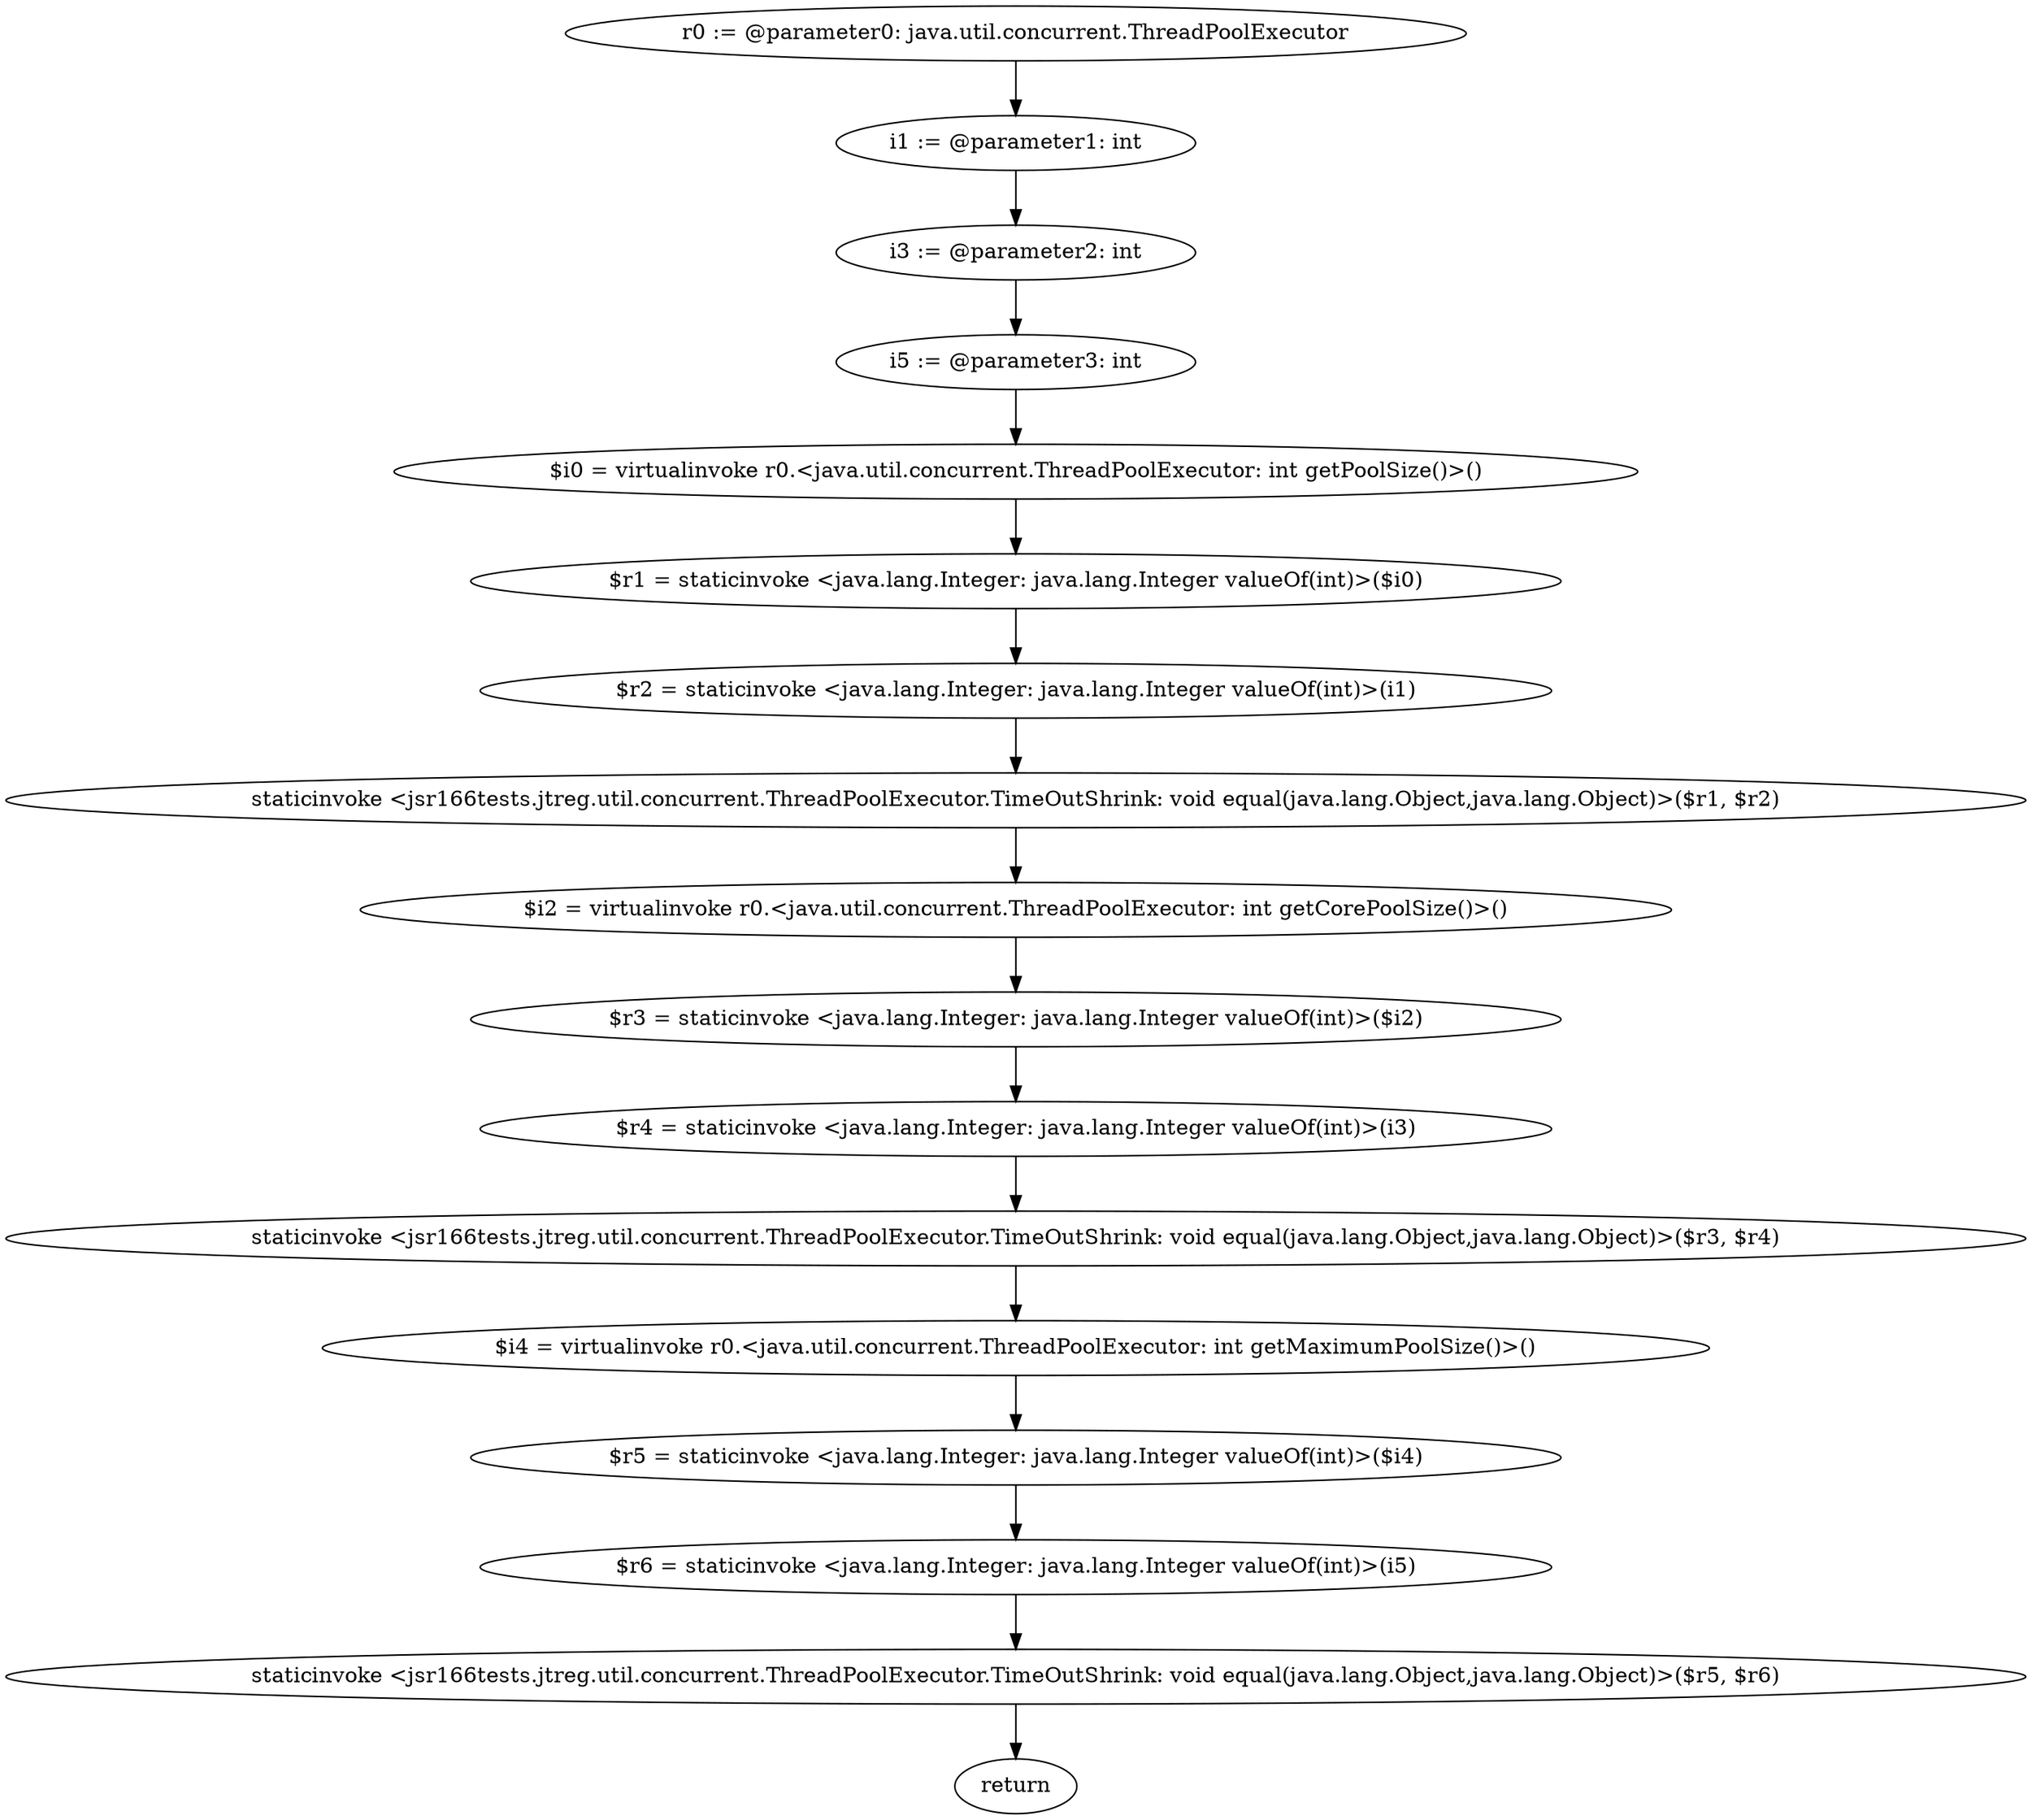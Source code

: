 digraph "unitGraph" {
    "r0 := @parameter0: java.util.concurrent.ThreadPoolExecutor"
    "i1 := @parameter1: int"
    "i3 := @parameter2: int"
    "i5 := @parameter3: int"
    "$i0 = virtualinvoke r0.<java.util.concurrent.ThreadPoolExecutor: int getPoolSize()>()"
    "$r1 = staticinvoke <java.lang.Integer: java.lang.Integer valueOf(int)>($i0)"
    "$r2 = staticinvoke <java.lang.Integer: java.lang.Integer valueOf(int)>(i1)"
    "staticinvoke <jsr166tests.jtreg.util.concurrent.ThreadPoolExecutor.TimeOutShrink: void equal(java.lang.Object,java.lang.Object)>($r1, $r2)"
    "$i2 = virtualinvoke r0.<java.util.concurrent.ThreadPoolExecutor: int getCorePoolSize()>()"
    "$r3 = staticinvoke <java.lang.Integer: java.lang.Integer valueOf(int)>($i2)"
    "$r4 = staticinvoke <java.lang.Integer: java.lang.Integer valueOf(int)>(i3)"
    "staticinvoke <jsr166tests.jtreg.util.concurrent.ThreadPoolExecutor.TimeOutShrink: void equal(java.lang.Object,java.lang.Object)>($r3, $r4)"
    "$i4 = virtualinvoke r0.<java.util.concurrent.ThreadPoolExecutor: int getMaximumPoolSize()>()"
    "$r5 = staticinvoke <java.lang.Integer: java.lang.Integer valueOf(int)>($i4)"
    "$r6 = staticinvoke <java.lang.Integer: java.lang.Integer valueOf(int)>(i5)"
    "staticinvoke <jsr166tests.jtreg.util.concurrent.ThreadPoolExecutor.TimeOutShrink: void equal(java.lang.Object,java.lang.Object)>($r5, $r6)"
    "return"
    "r0 := @parameter0: java.util.concurrent.ThreadPoolExecutor"->"i1 := @parameter1: int";
    "i1 := @parameter1: int"->"i3 := @parameter2: int";
    "i3 := @parameter2: int"->"i5 := @parameter3: int";
    "i5 := @parameter3: int"->"$i0 = virtualinvoke r0.<java.util.concurrent.ThreadPoolExecutor: int getPoolSize()>()";
    "$i0 = virtualinvoke r0.<java.util.concurrent.ThreadPoolExecutor: int getPoolSize()>()"->"$r1 = staticinvoke <java.lang.Integer: java.lang.Integer valueOf(int)>($i0)";
    "$r1 = staticinvoke <java.lang.Integer: java.lang.Integer valueOf(int)>($i0)"->"$r2 = staticinvoke <java.lang.Integer: java.lang.Integer valueOf(int)>(i1)";
    "$r2 = staticinvoke <java.lang.Integer: java.lang.Integer valueOf(int)>(i1)"->"staticinvoke <jsr166tests.jtreg.util.concurrent.ThreadPoolExecutor.TimeOutShrink: void equal(java.lang.Object,java.lang.Object)>($r1, $r2)";
    "staticinvoke <jsr166tests.jtreg.util.concurrent.ThreadPoolExecutor.TimeOutShrink: void equal(java.lang.Object,java.lang.Object)>($r1, $r2)"->"$i2 = virtualinvoke r0.<java.util.concurrent.ThreadPoolExecutor: int getCorePoolSize()>()";
    "$i2 = virtualinvoke r0.<java.util.concurrent.ThreadPoolExecutor: int getCorePoolSize()>()"->"$r3 = staticinvoke <java.lang.Integer: java.lang.Integer valueOf(int)>($i2)";
    "$r3 = staticinvoke <java.lang.Integer: java.lang.Integer valueOf(int)>($i2)"->"$r4 = staticinvoke <java.lang.Integer: java.lang.Integer valueOf(int)>(i3)";
    "$r4 = staticinvoke <java.lang.Integer: java.lang.Integer valueOf(int)>(i3)"->"staticinvoke <jsr166tests.jtreg.util.concurrent.ThreadPoolExecutor.TimeOutShrink: void equal(java.lang.Object,java.lang.Object)>($r3, $r4)";
    "staticinvoke <jsr166tests.jtreg.util.concurrent.ThreadPoolExecutor.TimeOutShrink: void equal(java.lang.Object,java.lang.Object)>($r3, $r4)"->"$i4 = virtualinvoke r0.<java.util.concurrent.ThreadPoolExecutor: int getMaximumPoolSize()>()";
    "$i4 = virtualinvoke r0.<java.util.concurrent.ThreadPoolExecutor: int getMaximumPoolSize()>()"->"$r5 = staticinvoke <java.lang.Integer: java.lang.Integer valueOf(int)>($i4)";
    "$r5 = staticinvoke <java.lang.Integer: java.lang.Integer valueOf(int)>($i4)"->"$r6 = staticinvoke <java.lang.Integer: java.lang.Integer valueOf(int)>(i5)";
    "$r6 = staticinvoke <java.lang.Integer: java.lang.Integer valueOf(int)>(i5)"->"staticinvoke <jsr166tests.jtreg.util.concurrent.ThreadPoolExecutor.TimeOutShrink: void equal(java.lang.Object,java.lang.Object)>($r5, $r6)";
    "staticinvoke <jsr166tests.jtreg.util.concurrent.ThreadPoolExecutor.TimeOutShrink: void equal(java.lang.Object,java.lang.Object)>($r5, $r6)"->"return";
}
